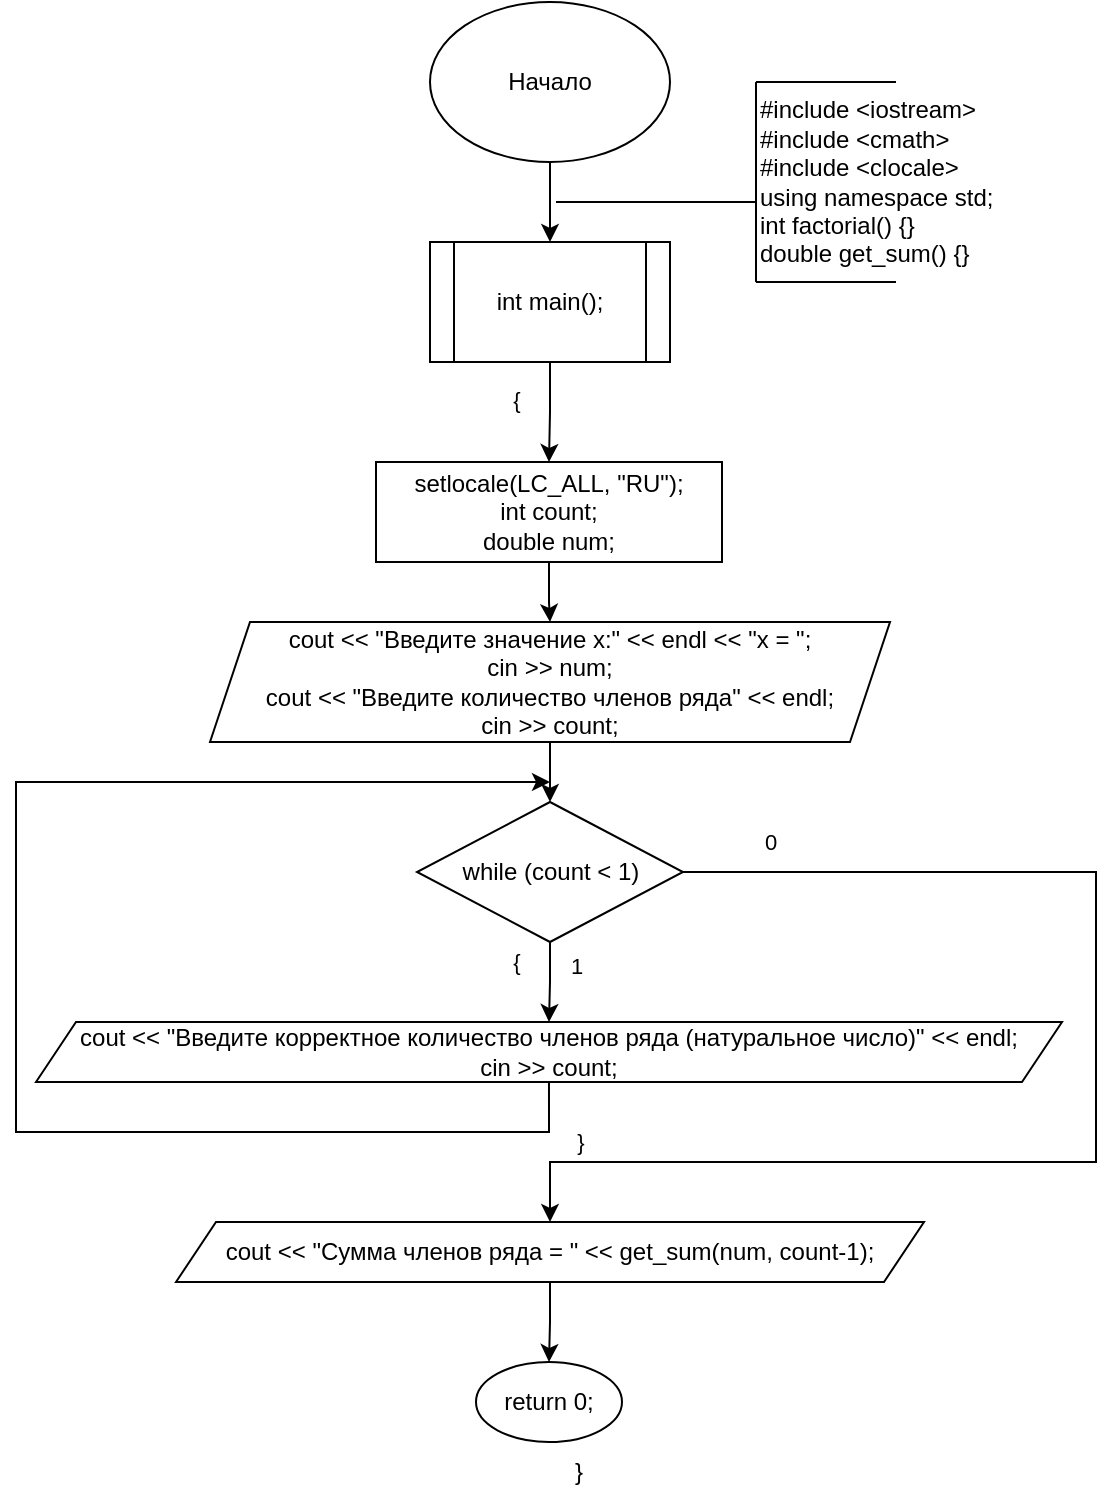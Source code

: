 <mxfile version="25.0.3">
  <diagram id="C5RBs43oDa-KdzZeNtuy" name="Page-1">
    <mxGraphModel dx="1619" dy="1145" grid="1" gridSize="10" guides="1" tooltips="1" connect="1" arrows="1" fold="1" page="1" pageScale="1" pageWidth="827" pageHeight="1169" math="0" shadow="0">
      <root>
        <mxCell id="WIyWlLk6GJQsqaUBKTNV-0" />
        <mxCell id="WIyWlLk6GJQsqaUBKTNV-1" parent="WIyWlLk6GJQsqaUBKTNV-0" />
        <mxCell id="gt9hCJdkQPW9BFsV8sda-22" style="edgeStyle=orthogonalEdgeStyle;rounded=0;orthogonalLoop=1;jettySize=auto;html=1;entryX=0.5;entryY=0;entryDx=0;entryDy=0;" edge="1" parent="WIyWlLk6GJQsqaUBKTNV-1" source="gt9hCJdkQPW9BFsV8sda-0" target="gt9hCJdkQPW9BFsV8sda-7">
          <mxGeometry relative="1" as="geometry" />
        </mxCell>
        <mxCell id="gt9hCJdkQPW9BFsV8sda-0" value="Начало" style="ellipse;whiteSpace=wrap;html=1;" vertex="1" parent="WIyWlLk6GJQsqaUBKTNV-1">
          <mxGeometry x="-473" y="120" width="120" height="80" as="geometry" />
        </mxCell>
        <mxCell id="gt9hCJdkQPW9BFsV8sda-9" style="edgeStyle=orthogonalEdgeStyle;rounded=0;orthogonalLoop=1;jettySize=auto;html=1;entryX=0.5;entryY=0;entryDx=0;entryDy=0;" edge="1" parent="WIyWlLk6GJQsqaUBKTNV-1" source="gt9hCJdkQPW9BFsV8sda-1" target="gt9hCJdkQPW9BFsV8sda-2">
          <mxGeometry relative="1" as="geometry" />
        </mxCell>
        <mxCell id="gt9hCJdkQPW9BFsV8sda-1" value="&lt;div&gt;setlocale(LC_ALL, &quot;RU&quot;);&lt;/div&gt;&lt;div&gt;int count;&lt;/div&gt;&lt;div&gt;double num;&lt;/div&gt;" style="rounded=0;whiteSpace=wrap;html=1;" vertex="1" parent="WIyWlLk6GJQsqaUBKTNV-1">
          <mxGeometry x="-500" y="350" width="173" height="50" as="geometry" />
        </mxCell>
        <mxCell id="gt9hCJdkQPW9BFsV8sda-14" style="edgeStyle=orthogonalEdgeStyle;rounded=0;orthogonalLoop=1;jettySize=auto;html=1;entryX=0.5;entryY=0;entryDx=0;entryDy=0;" edge="1" parent="WIyWlLk6GJQsqaUBKTNV-1" source="gt9hCJdkQPW9BFsV8sda-2" target="gt9hCJdkQPW9BFsV8sda-3">
          <mxGeometry relative="1" as="geometry" />
        </mxCell>
        <mxCell id="gt9hCJdkQPW9BFsV8sda-2" value="&lt;div&gt;cout &amp;lt;&amp;lt; &quot;Введите значение x:&quot; &amp;lt;&amp;lt; endl &amp;lt;&amp;lt; &quot;x = &quot;;&lt;/div&gt;&lt;div&gt;cin &amp;gt;&amp;gt; num;&lt;/div&gt;&lt;div&gt;cout &amp;lt;&amp;lt; &quot;Введите количество членов ряда&quot; &amp;lt;&amp;lt; endl;&lt;/div&gt;&lt;div&gt;cin &amp;gt;&amp;gt; count;&lt;/div&gt;" style="shape=parallelogram;perimeter=parallelogramPerimeter;whiteSpace=wrap;html=1;fixedSize=1;" vertex="1" parent="WIyWlLk6GJQsqaUBKTNV-1">
          <mxGeometry x="-583" y="430" width="340" height="60" as="geometry" />
        </mxCell>
        <mxCell id="gt9hCJdkQPW9BFsV8sda-10" style="edgeStyle=orthogonalEdgeStyle;rounded=0;orthogonalLoop=1;jettySize=auto;html=1;entryX=0.5;entryY=0;entryDx=0;entryDy=0;" edge="1" parent="WIyWlLk6GJQsqaUBKTNV-1" source="gt9hCJdkQPW9BFsV8sda-3" target="gt9hCJdkQPW9BFsV8sda-4">
          <mxGeometry relative="1" as="geometry" />
        </mxCell>
        <mxCell id="gt9hCJdkQPW9BFsV8sda-19" value="{" style="edgeLabel;html=1;align=center;verticalAlign=middle;resizable=0;points=[];" vertex="1" connectable="0" parent="gt9hCJdkQPW9BFsV8sda-10">
          <mxGeometry x="-0.557" y="1" relative="1" as="geometry">
            <mxPoint x="-18" y="1" as="offset" />
          </mxGeometry>
        </mxCell>
        <mxCell id="gt9hCJdkQPW9BFsV8sda-20" value="1" style="edgeLabel;html=1;align=center;verticalAlign=middle;resizable=0;points=[];" vertex="1" connectable="0" parent="gt9hCJdkQPW9BFsV8sda-10">
          <mxGeometry x="-0.421" y="1" relative="1" as="geometry">
            <mxPoint x="12" as="offset" />
          </mxGeometry>
        </mxCell>
        <mxCell id="gt9hCJdkQPW9BFsV8sda-13" style="edgeStyle=orthogonalEdgeStyle;rounded=0;orthogonalLoop=1;jettySize=auto;html=1;entryX=0.5;entryY=0;entryDx=0;entryDy=0;" edge="1" parent="WIyWlLk6GJQsqaUBKTNV-1" source="gt9hCJdkQPW9BFsV8sda-3" target="gt9hCJdkQPW9BFsV8sda-5">
          <mxGeometry relative="1" as="geometry">
            <Array as="points">
              <mxPoint x="-140" y="555" />
              <mxPoint x="-140" y="700" />
              <mxPoint x="-413" y="700" />
            </Array>
          </mxGeometry>
        </mxCell>
        <mxCell id="gt9hCJdkQPW9BFsV8sda-17" value="0" style="edgeLabel;html=1;align=center;verticalAlign=middle;resizable=0;points=[];" vertex="1" connectable="0" parent="gt9hCJdkQPW9BFsV8sda-13">
          <mxGeometry x="-0.868" y="1" relative="1" as="geometry">
            <mxPoint y="-14" as="offset" />
          </mxGeometry>
        </mxCell>
        <mxCell id="gt9hCJdkQPW9BFsV8sda-18" value="}" style="edgeLabel;html=1;align=center;verticalAlign=middle;resizable=0;points=[];" vertex="1" connectable="0" parent="gt9hCJdkQPW9BFsV8sda-13">
          <mxGeometry x="0.85" y="2" relative="1" as="geometry">
            <mxPoint x="-4" y="-12" as="offset" />
          </mxGeometry>
        </mxCell>
        <mxCell id="gt9hCJdkQPW9BFsV8sda-3" value="while (count &amp;lt; 1)" style="rhombus;whiteSpace=wrap;html=1;" vertex="1" parent="WIyWlLk6GJQsqaUBKTNV-1">
          <mxGeometry x="-479.5" y="520" width="133" height="70" as="geometry" />
        </mxCell>
        <mxCell id="gt9hCJdkQPW9BFsV8sda-11" style="edgeStyle=orthogonalEdgeStyle;rounded=0;orthogonalLoop=1;jettySize=auto;html=1;" edge="1" parent="WIyWlLk6GJQsqaUBKTNV-1">
          <mxGeometry relative="1" as="geometry">
            <mxPoint x="-413.513" y="655" as="sourcePoint" />
            <mxPoint x="-413" y="510" as="targetPoint" />
            <Array as="points">
              <mxPoint x="-413" y="685" />
              <mxPoint x="-680" y="685" />
              <mxPoint x="-680" y="510" />
              <mxPoint x="-479" y="510" />
            </Array>
          </mxGeometry>
        </mxCell>
        <mxCell id="gt9hCJdkQPW9BFsV8sda-4" value="&lt;div&gt;cout &amp;lt;&amp;lt; &quot;Введите корректное количество членов ряда (натуральное число)&quot; &amp;lt;&amp;lt; endl;&lt;/div&gt;&lt;div&gt;cin &amp;gt;&amp;gt; count;&lt;/div&gt;" style="shape=parallelogram;perimeter=parallelogramPerimeter;whiteSpace=wrap;html=1;fixedSize=1;" vertex="1" parent="WIyWlLk6GJQsqaUBKTNV-1">
          <mxGeometry x="-670" y="630" width="513" height="30" as="geometry" />
        </mxCell>
        <mxCell id="gt9hCJdkQPW9BFsV8sda-15" style="edgeStyle=orthogonalEdgeStyle;rounded=0;orthogonalLoop=1;jettySize=auto;html=1;entryX=0.5;entryY=0;entryDx=0;entryDy=0;" edge="1" parent="WIyWlLk6GJQsqaUBKTNV-1" source="gt9hCJdkQPW9BFsV8sda-5" target="gt9hCJdkQPW9BFsV8sda-6">
          <mxGeometry relative="1" as="geometry" />
        </mxCell>
        <mxCell id="gt9hCJdkQPW9BFsV8sda-5" value="cout &amp;lt;&amp;lt; &quot;Сумма членов ряда = &quot; &amp;lt;&amp;lt; get_sum(num, count-1);" style="shape=parallelogram;perimeter=parallelogramPerimeter;whiteSpace=wrap;html=1;fixedSize=1;" vertex="1" parent="WIyWlLk6GJQsqaUBKTNV-1">
          <mxGeometry x="-600" y="730" width="374" height="30" as="geometry" />
        </mxCell>
        <mxCell id="gt9hCJdkQPW9BFsV8sda-6" value="return 0;" style="ellipse;whiteSpace=wrap;html=1;" vertex="1" parent="WIyWlLk6GJQsqaUBKTNV-1">
          <mxGeometry x="-450" y="800" width="73" height="40" as="geometry" />
        </mxCell>
        <mxCell id="gt9hCJdkQPW9BFsV8sda-8" style="edgeStyle=orthogonalEdgeStyle;rounded=0;orthogonalLoop=1;jettySize=auto;html=1;entryX=0.5;entryY=0;entryDx=0;entryDy=0;" edge="1" parent="WIyWlLk6GJQsqaUBKTNV-1" source="gt9hCJdkQPW9BFsV8sda-7" target="gt9hCJdkQPW9BFsV8sda-1">
          <mxGeometry relative="1" as="geometry" />
        </mxCell>
        <mxCell id="gt9hCJdkQPW9BFsV8sda-16" value="{" style="edgeLabel;html=1;align=center;verticalAlign=middle;resizable=0;points=[];" vertex="1" connectable="0" parent="gt9hCJdkQPW9BFsV8sda-8">
          <mxGeometry x="-0.249" y="-1" relative="1" as="geometry">
            <mxPoint x="-16" as="offset" />
          </mxGeometry>
        </mxCell>
        <mxCell id="gt9hCJdkQPW9BFsV8sda-7" value="int main();" style="shape=process;whiteSpace=wrap;html=1;backgroundOutline=1;" vertex="1" parent="WIyWlLk6GJQsqaUBKTNV-1">
          <mxGeometry x="-473" y="240" width="120" height="60" as="geometry" />
        </mxCell>
        <mxCell id="gt9hCJdkQPW9BFsV8sda-21" value="}" style="text;html=1;align=center;verticalAlign=middle;resizable=0;points=[];autosize=1;strokeColor=none;fillColor=none;" vertex="1" parent="WIyWlLk6GJQsqaUBKTNV-1">
          <mxGeometry x="-414" y="840" width="30" height="30" as="geometry" />
        </mxCell>
        <mxCell id="gt9hCJdkQPW9BFsV8sda-23" value="" style="endArrow=none;html=1;rounded=0;" edge="1" parent="WIyWlLk6GJQsqaUBKTNV-1">
          <mxGeometry width="50" height="50" relative="1" as="geometry">
            <mxPoint x="-410" y="220" as="sourcePoint" />
            <mxPoint x="-310" y="220" as="targetPoint" />
          </mxGeometry>
        </mxCell>
        <mxCell id="gt9hCJdkQPW9BFsV8sda-24" value="" style="endArrow=none;html=1;rounded=0;" edge="1" parent="WIyWlLk6GJQsqaUBKTNV-1">
          <mxGeometry width="50" height="50" relative="1" as="geometry">
            <mxPoint x="-310" y="260" as="sourcePoint" />
            <mxPoint x="-310" y="160" as="targetPoint" />
          </mxGeometry>
        </mxCell>
        <mxCell id="gt9hCJdkQPW9BFsV8sda-25" value="&lt;div&gt;#include &amp;lt;iostream&amp;gt;&lt;/div&gt;&lt;div&gt;#include &amp;lt;cmath&amp;gt;&lt;/div&gt;&lt;div&gt;#include &amp;lt;clocale&amp;gt;&lt;/div&gt;&lt;div style=&quot;&quot;&gt;using namespace std;&lt;/div&gt;&lt;div style=&quot;&quot;&gt;int factorial() {}&lt;/div&gt;&lt;div style=&quot;&quot;&gt;double get_sum() {}&lt;/div&gt;" style="text;html=1;align=left;verticalAlign=middle;resizable=0;points=[];autosize=1;strokeColor=none;fillColor=none;" vertex="1" parent="WIyWlLk6GJQsqaUBKTNV-1">
          <mxGeometry x="-310" y="160" width="140" height="100" as="geometry" />
        </mxCell>
        <mxCell id="gt9hCJdkQPW9BFsV8sda-27" value="" style="endArrow=none;html=1;rounded=0;" edge="1" parent="WIyWlLk6GJQsqaUBKTNV-1">
          <mxGeometry width="50" height="50" relative="1" as="geometry">
            <mxPoint x="-310" y="160" as="sourcePoint" />
            <mxPoint x="-240" y="160" as="targetPoint" />
          </mxGeometry>
        </mxCell>
        <mxCell id="gt9hCJdkQPW9BFsV8sda-28" value="" style="endArrow=none;html=1;rounded=0;" edge="1" parent="WIyWlLk6GJQsqaUBKTNV-1">
          <mxGeometry width="50" height="50" relative="1" as="geometry">
            <mxPoint x="-310" y="260" as="sourcePoint" />
            <mxPoint x="-240" y="260" as="targetPoint" />
          </mxGeometry>
        </mxCell>
      </root>
    </mxGraphModel>
  </diagram>
</mxfile>
